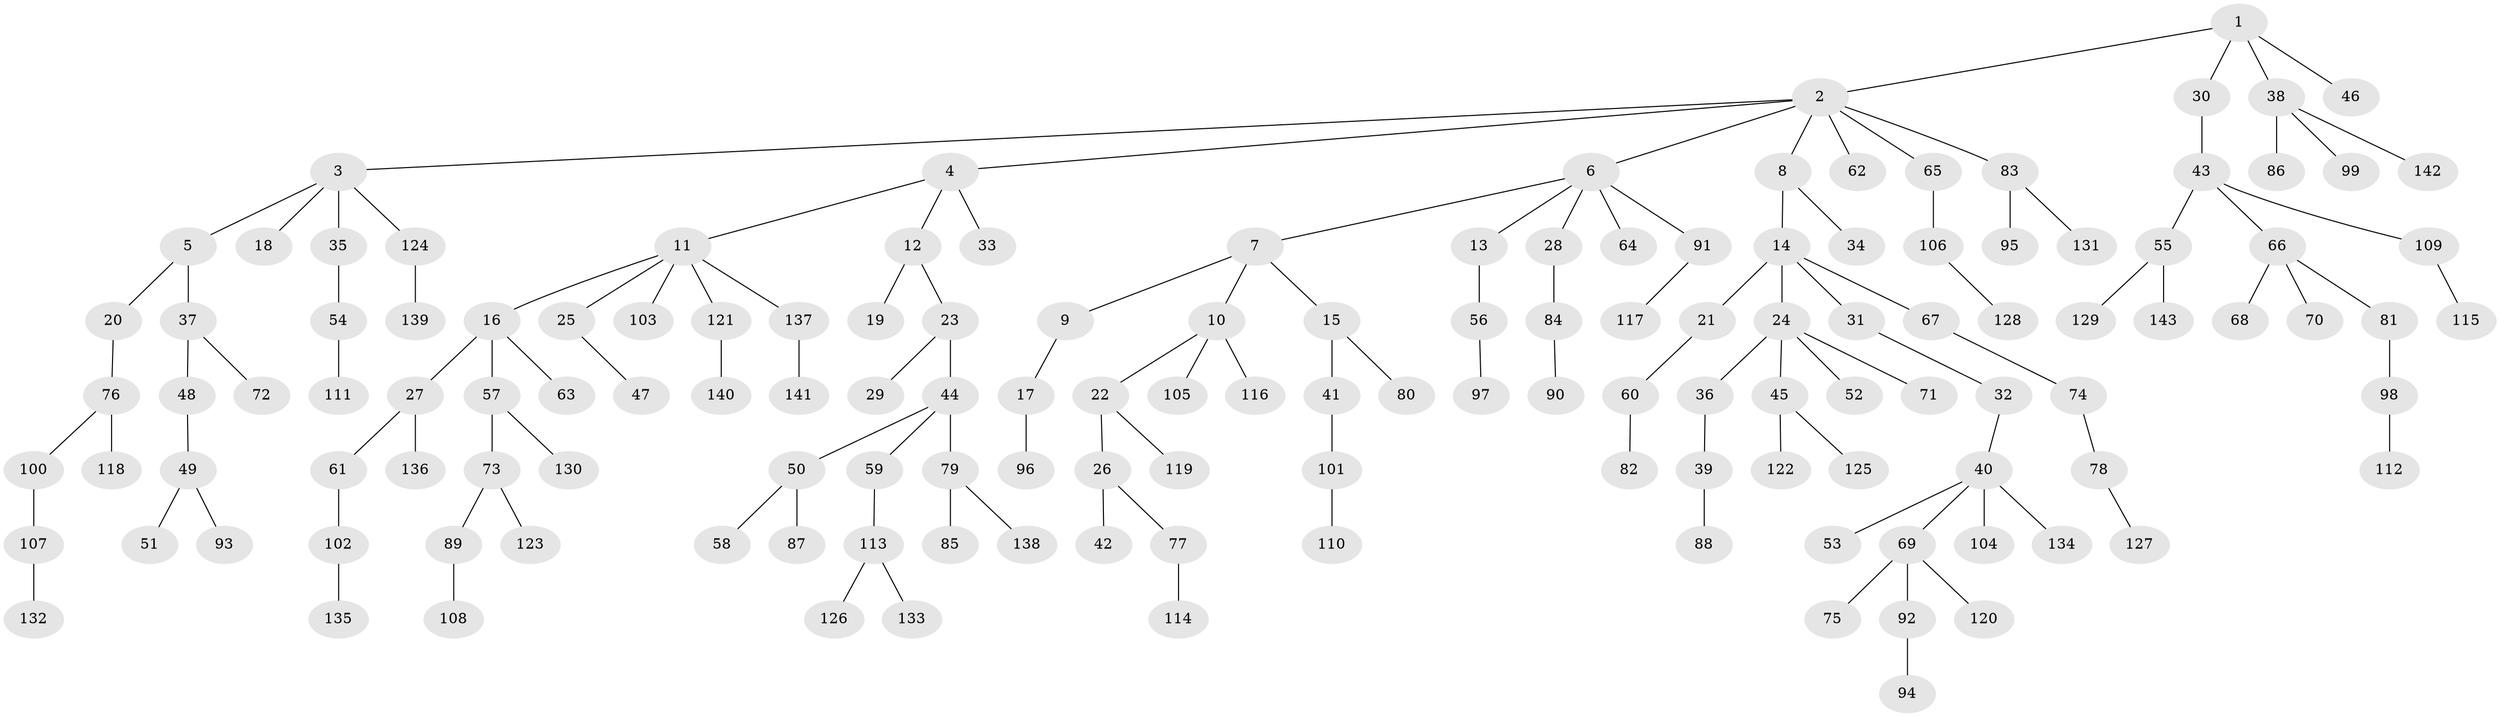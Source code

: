 // Generated by graph-tools (version 1.1) at 2025/26/03/09/25 03:26:31]
// undirected, 143 vertices, 142 edges
graph export_dot {
graph [start="1"]
  node [color=gray90,style=filled];
  1;
  2;
  3;
  4;
  5;
  6;
  7;
  8;
  9;
  10;
  11;
  12;
  13;
  14;
  15;
  16;
  17;
  18;
  19;
  20;
  21;
  22;
  23;
  24;
  25;
  26;
  27;
  28;
  29;
  30;
  31;
  32;
  33;
  34;
  35;
  36;
  37;
  38;
  39;
  40;
  41;
  42;
  43;
  44;
  45;
  46;
  47;
  48;
  49;
  50;
  51;
  52;
  53;
  54;
  55;
  56;
  57;
  58;
  59;
  60;
  61;
  62;
  63;
  64;
  65;
  66;
  67;
  68;
  69;
  70;
  71;
  72;
  73;
  74;
  75;
  76;
  77;
  78;
  79;
  80;
  81;
  82;
  83;
  84;
  85;
  86;
  87;
  88;
  89;
  90;
  91;
  92;
  93;
  94;
  95;
  96;
  97;
  98;
  99;
  100;
  101;
  102;
  103;
  104;
  105;
  106;
  107;
  108;
  109;
  110;
  111;
  112;
  113;
  114;
  115;
  116;
  117;
  118;
  119;
  120;
  121;
  122;
  123;
  124;
  125;
  126;
  127;
  128;
  129;
  130;
  131;
  132;
  133;
  134;
  135;
  136;
  137;
  138;
  139;
  140;
  141;
  142;
  143;
  1 -- 2;
  1 -- 30;
  1 -- 38;
  1 -- 46;
  2 -- 3;
  2 -- 4;
  2 -- 6;
  2 -- 8;
  2 -- 62;
  2 -- 65;
  2 -- 83;
  3 -- 5;
  3 -- 18;
  3 -- 35;
  3 -- 124;
  4 -- 11;
  4 -- 12;
  4 -- 33;
  5 -- 20;
  5 -- 37;
  6 -- 7;
  6 -- 13;
  6 -- 28;
  6 -- 64;
  6 -- 91;
  7 -- 9;
  7 -- 10;
  7 -- 15;
  8 -- 14;
  8 -- 34;
  9 -- 17;
  10 -- 22;
  10 -- 105;
  10 -- 116;
  11 -- 16;
  11 -- 25;
  11 -- 103;
  11 -- 121;
  11 -- 137;
  12 -- 19;
  12 -- 23;
  13 -- 56;
  14 -- 21;
  14 -- 24;
  14 -- 31;
  14 -- 67;
  15 -- 41;
  15 -- 80;
  16 -- 27;
  16 -- 57;
  16 -- 63;
  17 -- 96;
  20 -- 76;
  21 -- 60;
  22 -- 26;
  22 -- 119;
  23 -- 29;
  23 -- 44;
  24 -- 36;
  24 -- 45;
  24 -- 52;
  24 -- 71;
  25 -- 47;
  26 -- 42;
  26 -- 77;
  27 -- 61;
  27 -- 136;
  28 -- 84;
  30 -- 43;
  31 -- 32;
  32 -- 40;
  35 -- 54;
  36 -- 39;
  37 -- 48;
  37 -- 72;
  38 -- 86;
  38 -- 99;
  38 -- 142;
  39 -- 88;
  40 -- 53;
  40 -- 69;
  40 -- 104;
  40 -- 134;
  41 -- 101;
  43 -- 55;
  43 -- 66;
  43 -- 109;
  44 -- 50;
  44 -- 59;
  44 -- 79;
  45 -- 122;
  45 -- 125;
  48 -- 49;
  49 -- 51;
  49 -- 93;
  50 -- 58;
  50 -- 87;
  54 -- 111;
  55 -- 129;
  55 -- 143;
  56 -- 97;
  57 -- 73;
  57 -- 130;
  59 -- 113;
  60 -- 82;
  61 -- 102;
  65 -- 106;
  66 -- 68;
  66 -- 70;
  66 -- 81;
  67 -- 74;
  69 -- 75;
  69 -- 92;
  69 -- 120;
  73 -- 89;
  73 -- 123;
  74 -- 78;
  76 -- 100;
  76 -- 118;
  77 -- 114;
  78 -- 127;
  79 -- 85;
  79 -- 138;
  81 -- 98;
  83 -- 95;
  83 -- 131;
  84 -- 90;
  89 -- 108;
  91 -- 117;
  92 -- 94;
  98 -- 112;
  100 -- 107;
  101 -- 110;
  102 -- 135;
  106 -- 128;
  107 -- 132;
  109 -- 115;
  113 -- 126;
  113 -- 133;
  121 -- 140;
  124 -- 139;
  137 -- 141;
}
